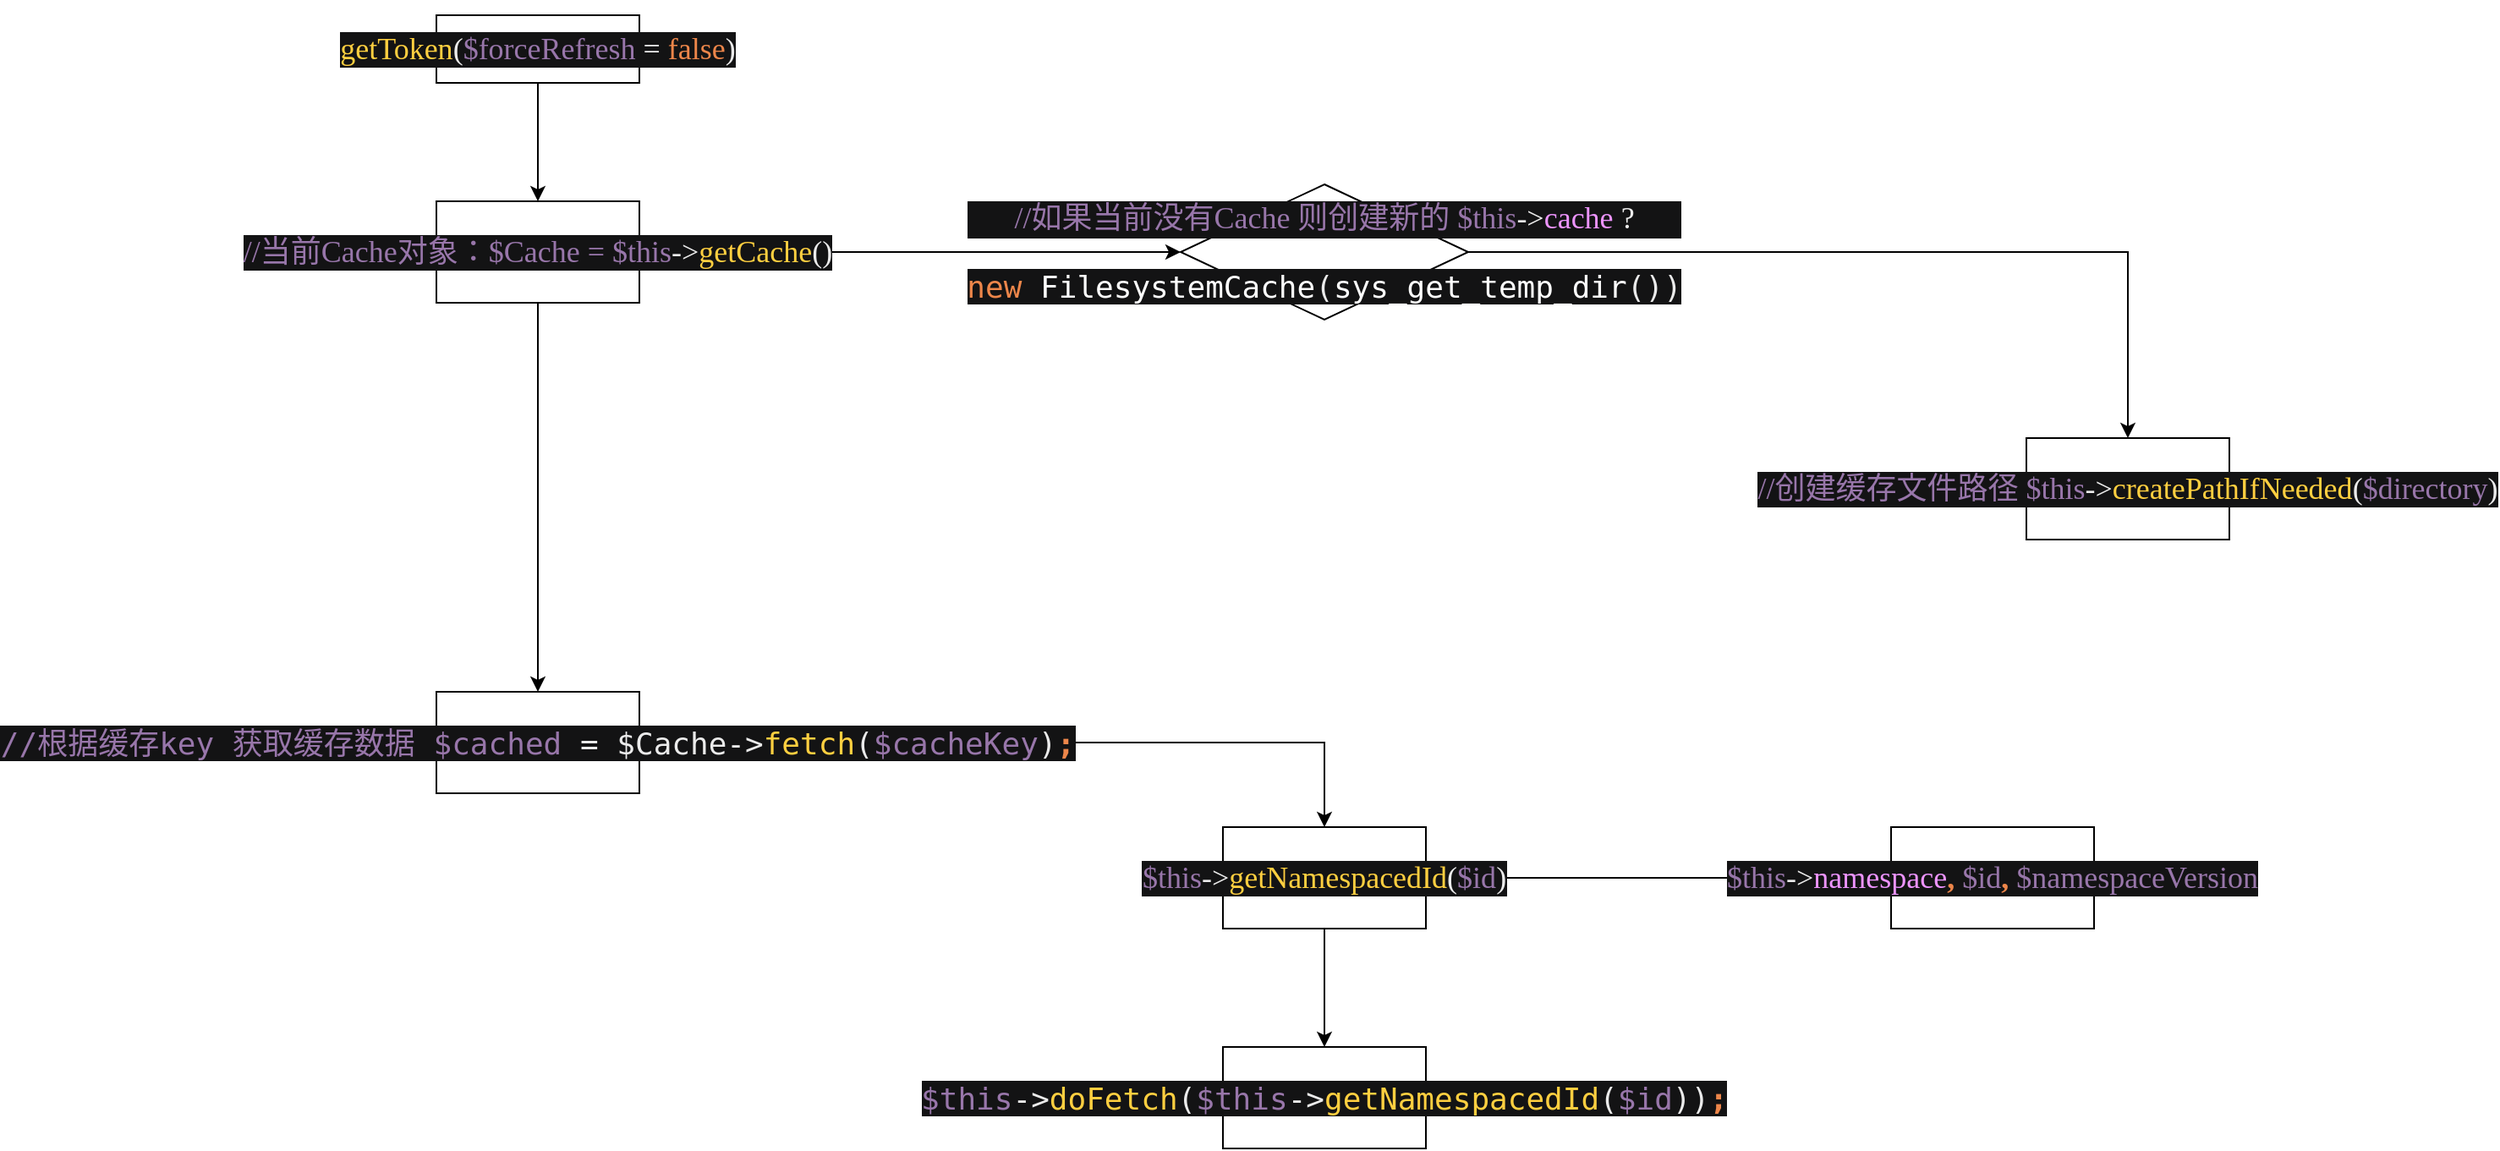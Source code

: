 <mxfile version="12.9.3" type="device"><diagram id="XJPQl1TqQlbSKyh793x6" name="Page-1"><mxGraphModel dx="813" dy="493" grid="1" gridSize="10" guides="1" tooltips="1" connect="1" arrows="1" fold="1" page="1" pageScale="1" pageWidth="827" pageHeight="1169" math="0" shadow="0"><root><mxCell id="0"/><mxCell id="1" parent="0"/><mxCell id="5uXwoaikDDnlSqE9xpI0-8" style="edgeStyle=orthogonalEdgeStyle;rounded=0;orthogonalLoop=1;jettySize=auto;html=1;entryX=0.5;entryY=0;entryDx=0;entryDy=0;" edge="1" parent="1" source="5uXwoaikDDnlSqE9xpI0-3" target="5uXwoaikDDnlSqE9xpI0-6"><mxGeometry relative="1" as="geometry"/></mxCell><mxCell id="5uXwoaikDDnlSqE9xpI0-3" value="&lt;pre style=&quot;background-color: #131314 ; color: #ebebeb ; font-family: &amp;#34;宋体&amp;#34; ; font-size: 13.5pt&quot;&gt;&lt;span style=&quot;color: #ffcf40&quot;&gt;getToken&lt;/span&gt;(&lt;span style=&quot;color: #9876aa&quot;&gt;$forceRefresh &lt;/span&gt;= &lt;span style=&quot;color: #ed864a&quot;&gt;false&lt;/span&gt;)&lt;/pre&gt;" style="rounded=0;whiteSpace=wrap;html=1;" vertex="1" parent="1"><mxGeometry x="230" y="90" width="120" height="40" as="geometry"/></mxCell><mxCell id="5uXwoaikDDnlSqE9xpI0-9" style="edgeStyle=orthogonalEdgeStyle;rounded=0;orthogonalLoop=1;jettySize=auto;html=1;" edge="1" parent="1" source="5uXwoaikDDnlSqE9xpI0-6" target="5uXwoaikDDnlSqE9xpI0-7"><mxGeometry relative="1" as="geometry"/></mxCell><mxCell id="5uXwoaikDDnlSqE9xpI0-15" style="edgeStyle=orthogonalEdgeStyle;rounded=0;orthogonalLoop=1;jettySize=auto;html=1;" edge="1" parent="1" source="5uXwoaikDDnlSqE9xpI0-6" target="5uXwoaikDDnlSqE9xpI0-14"><mxGeometry relative="1" as="geometry"/></mxCell><mxCell id="5uXwoaikDDnlSqE9xpI0-6" value="&lt;pre style=&quot;background-color: #131314 ; color: #ebebeb ; font-family: &amp;#34;宋体&amp;#34; ; font-size: 13.5pt&quot;&gt;&lt;span style=&quot;color: #9876aa&quot;&gt;//当前Cache对象：$Cache = $this&lt;/span&gt;-&amp;gt;&lt;span style=&quot;color: #ffcf40&quot;&gt;getCache&lt;/span&gt;()&lt;/pre&gt;" style="rounded=0;whiteSpace=wrap;html=1;" vertex="1" parent="1"><mxGeometry x="230" y="200" width="120" height="60" as="geometry"/></mxCell><mxCell id="5uXwoaikDDnlSqE9xpI0-13" style="edgeStyle=orthogonalEdgeStyle;rounded=0;orthogonalLoop=1;jettySize=auto;html=1;" edge="1" parent="1" source="5uXwoaikDDnlSqE9xpI0-7" target="5uXwoaikDDnlSqE9xpI0-11"><mxGeometry relative="1" as="geometry"/></mxCell><mxCell id="5uXwoaikDDnlSqE9xpI0-7" value="&lt;pre style=&quot;background-color: #131314 ; color: #ebebeb ; font-family: &amp;#34;宋体&amp;#34; ; font-size: 13.5pt&quot;&gt;&lt;span style=&quot;color: #9876aa&quot;&gt;//如果当前没有Cache 则创建新的 $this&lt;/span&gt;-&amp;gt;&lt;span style=&quot;color: #ed94ff&quot;&gt;cache &lt;/span&gt;?&lt;/pre&gt;&lt;pre style=&quot;background-color: #131314 ; color: #ebebeb ; font-family: &amp;#34;宋体&amp;#34; ; font-size: 13.5pt&quot;&gt;&lt;pre style=&quot;font-size: 13.5pt&quot;&gt;&lt;span style=&quot;color: #ed864a&quot;&gt;new &lt;/span&gt;&lt;span style=&quot;color: #ffffff&quot;&gt;FilesystemCache&lt;/span&gt;(&lt;span style=&quot;color: #ffffff&quot;&gt;sys_get_temp_dir&lt;/span&gt;())&lt;/pre&gt;&lt;/pre&gt;" style="rhombus;whiteSpace=wrap;html=1;" vertex="1" parent="1"><mxGeometry x="670" y="190" width="170" height="80" as="geometry"/></mxCell><mxCell id="5uXwoaikDDnlSqE9xpI0-11" value="&lt;pre style=&quot;background-color: #131314 ; color: #ebebeb ; font-family: &amp;#34;宋体&amp;#34; ; font-size: 13.5pt&quot;&gt;&lt;span style=&quot;color: #9876aa&quot;&gt;//创建缓存文件路径 $this&lt;/span&gt;-&amp;gt;&lt;span style=&quot;color: #ffcf40&quot;&gt;createPathIfNeeded&lt;/span&gt;(&lt;span style=&quot;color: #9876aa&quot;&gt;$directory&lt;/span&gt;)&lt;/pre&gt;" style="rounded=0;whiteSpace=wrap;html=1;" vertex="1" parent="1"><mxGeometry x="1170" y="340" width="120" height="60" as="geometry"/></mxCell><mxCell id="5uXwoaikDDnlSqE9xpI0-19" style="edgeStyle=orthogonalEdgeStyle;rounded=0;orthogonalLoop=1;jettySize=auto;html=1;" edge="1" parent="1" source="5uXwoaikDDnlSqE9xpI0-14" target="5uXwoaikDDnlSqE9xpI0-17"><mxGeometry relative="1" as="geometry"/></mxCell><mxCell id="5uXwoaikDDnlSqE9xpI0-14" value="&lt;pre style=&quot;background-color: #131314 ; color: #ebebeb ; font-family: &amp;#34;宋体&amp;#34; ; font-size: 13.5pt&quot;&gt;&lt;pre style=&quot;font-size: 13.5pt&quot;&gt;&lt;span style=&quot;color: #9876aa&quot;&gt;//根据缓存key 获取缓存数据 $cached &lt;/span&gt;= $Cache-&amp;gt;&lt;span style=&quot;font-size: 13.5pt ; white-space: normal ; color: rgb(255 , 207 , 64)&quot;&gt;fetch&lt;/span&gt;&lt;span style=&quot;font-size: 13.5pt ; white-space: normal&quot;&gt;(&lt;/span&gt;&lt;span style=&quot;font-size: 13.5pt ; white-space: normal ; color: rgb(152 , 118 , 170)&quot;&gt;$cacheKey&lt;/span&gt;&lt;span style=&quot;font-size: 13.5pt ; white-space: normal&quot;&gt;)&lt;/span&gt;&lt;span style=&quot;font-size: 13.5pt ; white-space: normal ; color: rgb(237 , 134 , 74) ; font-weight: bold&quot;&gt;;&lt;/span&gt;&lt;br&gt;&lt;/pre&gt;&lt;/pre&gt;" style="rounded=0;whiteSpace=wrap;html=1;" vertex="1" parent="1"><mxGeometry x="230" y="490" width="120" height="60" as="geometry"/></mxCell><mxCell id="5uXwoaikDDnlSqE9xpI0-21" style="edgeStyle=orthogonalEdgeStyle;rounded=0;orthogonalLoop=1;jettySize=auto;html=1;" edge="1" parent="1" source="5uXwoaikDDnlSqE9xpI0-17" target="5uXwoaikDDnlSqE9xpI0-20"><mxGeometry relative="1" as="geometry"/></mxCell><mxCell id="5uXwoaikDDnlSqE9xpI0-23" style="edgeStyle=orthogonalEdgeStyle;rounded=0;orthogonalLoop=1;jettySize=auto;html=1;" edge="1" parent="1" source="5uXwoaikDDnlSqE9xpI0-17" target="5uXwoaikDDnlSqE9xpI0-22"><mxGeometry relative="1" as="geometry"/></mxCell><mxCell id="5uXwoaikDDnlSqE9xpI0-17" value="&lt;pre style=&quot;background-color: #131314 ; color: #ebebeb ; font-family: &amp;#34;宋体&amp;#34; ; font-size: 13.5pt&quot;&gt;&lt;span style=&quot;color: #9876aa&quot;&gt;$this&lt;/span&gt;-&amp;gt;&lt;span style=&quot;color: #ffcf40&quot;&gt;getNamespacedId&lt;/span&gt;(&lt;span style=&quot;color: #9876aa&quot;&gt;$id&lt;/span&gt;)&lt;/pre&gt;" style="rounded=0;whiteSpace=wrap;html=1;" vertex="1" parent="1"><mxGeometry x="695" y="570" width="120" height="60" as="geometry"/></mxCell><mxCell id="5uXwoaikDDnlSqE9xpI0-20" value="&lt;pre style=&quot;background-color: #131314 ; color: #ebebeb ; font-family: &amp;#34;宋体&amp;#34; ; font-size: 13.5pt&quot;&gt;&lt;pre style=&quot;font-size: 13.5pt&quot;&gt;&lt;pre style=&quot;font-size: 13.5pt&quot;&gt;&lt;span style=&quot;color: #9876aa&quot;&gt;$this&lt;/span&gt;-&amp;gt;&lt;span style=&quot;color: #ffcf40&quot;&gt;doFetch&lt;/span&gt;(&lt;span style=&quot;color: #9876aa&quot;&gt;$this&lt;/span&gt;-&amp;gt;&lt;span style=&quot;color: #ffcf40&quot;&gt;getNamespacedId&lt;/span&gt;(&lt;span style=&quot;color: #9876aa&quot;&gt;$id&lt;/span&gt;))&lt;span style=&quot;color: #ed864a ; font-weight: bold&quot;&gt;;&lt;/span&gt;&lt;/pre&gt;&lt;/pre&gt;&lt;/pre&gt;" style="rounded=0;whiteSpace=wrap;html=1;" vertex="1" parent="1"><mxGeometry x="695" y="700" width="120" height="60" as="geometry"/></mxCell><mxCell id="5uXwoaikDDnlSqE9xpI0-22" value="&lt;pre style=&quot;background-color: #131314 ; color: #ebebeb ; font-family: &amp;#34;宋体&amp;#34; ; font-size: 13.5pt&quot;&gt;&lt;span style=&quot;color: #9876aa&quot;&gt;$this&lt;/span&gt;-&amp;gt;&lt;span style=&quot;color: #ed94ff&quot;&gt;namespace&lt;/span&gt;&lt;span style=&quot;color: #ed864a ; font-weight: bold&quot;&gt;, &lt;/span&gt;&lt;span style=&quot;color: #9876aa&quot;&gt;$id&lt;/span&gt;&lt;span style=&quot;color: #ed864a ; font-weight: bold&quot;&gt;, &lt;/span&gt;&lt;span style=&quot;color: #9876aa&quot;&gt;$namespaceVersion&lt;/span&gt;&lt;/pre&gt;" style="rounded=0;whiteSpace=wrap;html=1;" vertex="1" parent="1"><mxGeometry x="1090" y="570" width="120" height="60" as="geometry"/></mxCell></root></mxGraphModel></diagram></mxfile>
